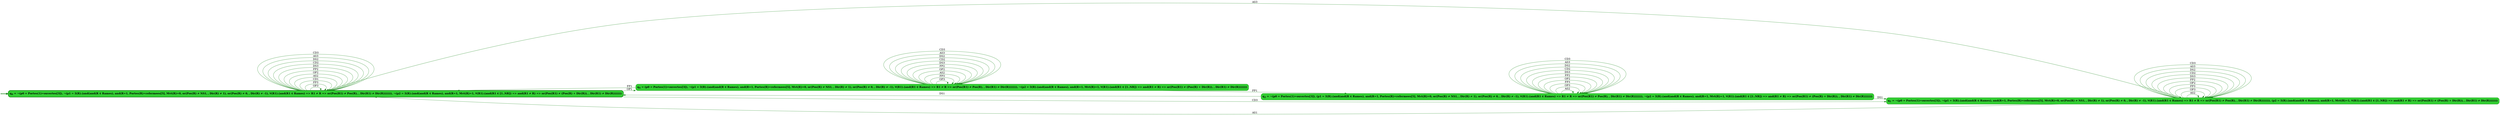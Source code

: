 digraph g {

	rankdir="LR"

	__invisible__[shape="point", color="forestgreen"]
	q0[label=<<b>q<sub>0</sub> = ¬(p0 = Portes(1)=ouvertes[3]), ¬(p1 = ∃(R).(and(and(R ∈ Rames), and(R=1, Portes(R)=refermees[5], Mvt(R)=0, or(Pos(R) ≠ NS1, , Dir(R) ≠ 1), or(Pos(R) ≠ 0, , Dir(R) ≠ -1), ∀(R1).(and(R1 ∈ Rames) =&gt; R1 ≠ R =&gt; or(Pos(R1) ≠ Pos(R), , Dir(R1) ≠ Dir(R))))))), ¬(p2 = ∃(R).(and(and(R ∈ Rames), and(R=1, Mvt(R)=1, ∀(R1).(and(R1 ∈ [1..NR]) =&gt; and(R1 ≠ R) =&gt; or(Pos(R1) ≠ (Pos(R) + Dir(R)), , Dir(R1) ≠ Dir(R)))))))</b>>, shape="box", style="rounded, filled", fillcolor="limegreen", color="forestgreen", penwidth=3] // Initial
	q4[label=<<b>q<sub>4</sub> = (p0 = Portes(1)=ouvertes[3]), ¬(p1 = ∃(R).(and(and(R ∈ Rames), and(R=1, Portes(R)=refermees[5], Mvt(R)=0, or(Pos(R) ≠ NS1, , Dir(R) ≠ 1), or(Pos(R) ≠ 0, , Dir(R) ≠ -1), ∀(R1).(and(R1 ∈ Rames) =&gt; R1 ≠ R =&gt; or(Pos(R1) ≠ Pos(R), , Dir(R1) ≠ Dir(R))))))), ¬(p2 = ∃(R).(and(and(R ∈ Rames), and(R=1, Mvt(R)=1, ∀(R1).(and(R1 ∈ [1..NR]) =&gt; and(R1 ≠ R) =&gt; or(Pos(R1) ≠ (Pos(R) + Dir(R)), , Dir(R1) ≠ Dir(R)))))))</b>>, shape="box", style="rounded, filled", fillcolor="limegreen", color="forestgreen"]
	q2[label=<<b>q<sub>2</sub> = ¬(p0 = Portes(1)=ouvertes[3]), (p1 = ∃(R).(and(and(R ∈ Rames), and(R=1, Portes(R)=refermees[5], Mvt(R)=0, or(Pos(R) ≠ NS1, , Dir(R) ≠ 1), or(Pos(R) ≠ 0, , Dir(R) ≠ -1), ∀(R1).(and(R1 ∈ Rames) =&gt; R1 ≠ R =&gt; or(Pos(R1) ≠ Pos(R), , Dir(R1) ≠ Dir(R))))))), ¬(p2 = ∃(R).(and(and(R ∈ Rames), and(R=1, Mvt(R)=1, ∀(R1).(and(R1 ∈ [1..NR]) =&gt; and(R1 ≠ R) =&gt; or(Pos(R1) ≠ (Pos(R) + Dir(R)), , Dir(R1) ≠ Dir(R)))))))</b>>, shape="box", style="rounded, filled", fillcolor="limegreen", color="forestgreen"]
	q1[label=<<b>q<sub>1</sub> = ¬(p0 = Portes(1)=ouvertes[3]), ¬(p1 = ∃(R).(and(and(R ∈ Rames), and(R=1, Portes(R)=refermees[5], Mvt(R)=0, or(Pos(R) ≠ NS1, , Dir(R) ≠ 1), or(Pos(R) ≠ 0, , Dir(R) ≠ -1), ∀(R1).(and(R1 ∈ Rames) =&gt; R1 ≠ R =&gt; or(Pos(R1) ≠ Pos(R), , Dir(R1) ≠ Dir(R))))))), (p2 = ∃(R).(and(and(R ∈ Rames), and(R=1, Mvt(R)=1, ∀(R1).(and(R1 ∈ [1..NR]) =&gt; and(R1 ≠ R) =&gt; or(Pos(R1) ≠ (Pos(R) + Dir(R)), , Dir(R1) ≠ Dir(R)))))))</b>>, shape="box", style="rounded, filled", fillcolor="limegreen", color="forestgreen"]

	__invisible__ -> q0[penwidth=3, color="forestgreen"]
	q0 -> q4[label=<OP1>, color="forestgreen"]
	q4 -> q4[label=<OP3>, color="forestgreen"]
	q4 -> q0[label=<FP1>, color="forestgreen"]
	q4 -> q4[label=<FP3>, color="forestgreen"]
	q4 -> q4[label=<AS2>, color="forestgreen"]
	q4 -> q2[label=<FP1>, color="forestgreen"]
	q2 -> q1[label=<DS1>, color="forestgreen"]
	q1 -> q0[label=<AS1>, color="forestgreen"]
	q1 -> q1[label=<AS2>, color="forestgreen"]
	q1 -> q1[label=<OP3>, color="forestgreen"]
	q1 -> q1[label=<FP3>, color="forestgreen"]
	q1 -> q1[label=<OP2>, color="forestgreen"]
	q1 -> q1[label=<FP2>, color="forestgreen"]
	q1 -> q1[label=<DS3>, color="forestgreen"]
	q1 -> q1[label=<CD2>, color="forestgreen"]
	q1 -> q1[label=<DS2>, color="forestgreen"]
	q1 -> q1[label=<AS3>, color="forestgreen"]
	q1 -> q1[label=<CD3>, color="forestgreen"]
	q2 -> q2[label=<AS2>, color="forestgreen"]
	q2 -> q2[label=<OP3>, color="forestgreen"]
	q2 -> q2[label=<FP3>, color="forestgreen"]
	q2 -> q2[label=<OP2>, color="forestgreen"]
	q2 -> q2[label=<FP2>, color="forestgreen"]
	q2 -> q2[label=<DS3>, color="forestgreen"]
	q2 -> q2[label=<CD2>, color="forestgreen"]
	q2 -> q2[label=<DS2>, color="forestgreen"]
	q2 -> q2[label=<AS3>, color="forestgreen"]
	q2 -> q0[label=<DS1>, color="forestgreen"]
	q2 -> q2[label=<CD3>, color="forestgreen"]
	q4 -> q4[label=<OP2>, color="forestgreen"]
	q4 -> q4[label=<FP2>, color="forestgreen"]
	q4 -> q4[label=<DS3>, color="forestgreen"]
	q4 -> q4[label=<CD2>, color="forestgreen"]
	q4 -> q4[label=<DS2>, color="forestgreen"]
	q4 -> q4[label=<AS3>, color="forestgreen"]
	q4 -> q4[label=<CD3>, color="forestgreen"]
	q0 -> q0[label=<OP3>, color="forestgreen"]
	q0 -> q0[label=<FP3>, color="forestgreen"]
	q0 -> q0[label=<CD1>, color="forestgreen"]
	q0 -> q0[label=<AS2>, color="forestgreen"]
	q0 -> q0[label=<OP2>, color="forestgreen"]
	q0 -> q0[label=<FP2>, color="forestgreen"]
	q0 -> q0[label=<DS3>, color="forestgreen"]
	q0 -> q0[label=<CD2>, color="forestgreen"]
	q0 -> q0[label=<DS2>, color="forestgreen"]
	q0 -> q0[label=<AS3>, color="forestgreen"]
	q0 -> q0[label=<CD3>, color="forestgreen"]
	q0 -> q1[label=<AS3>, color="forestgreen"]
	q0 -> q1[label=<CD3>, color="forestgreen"]

}
